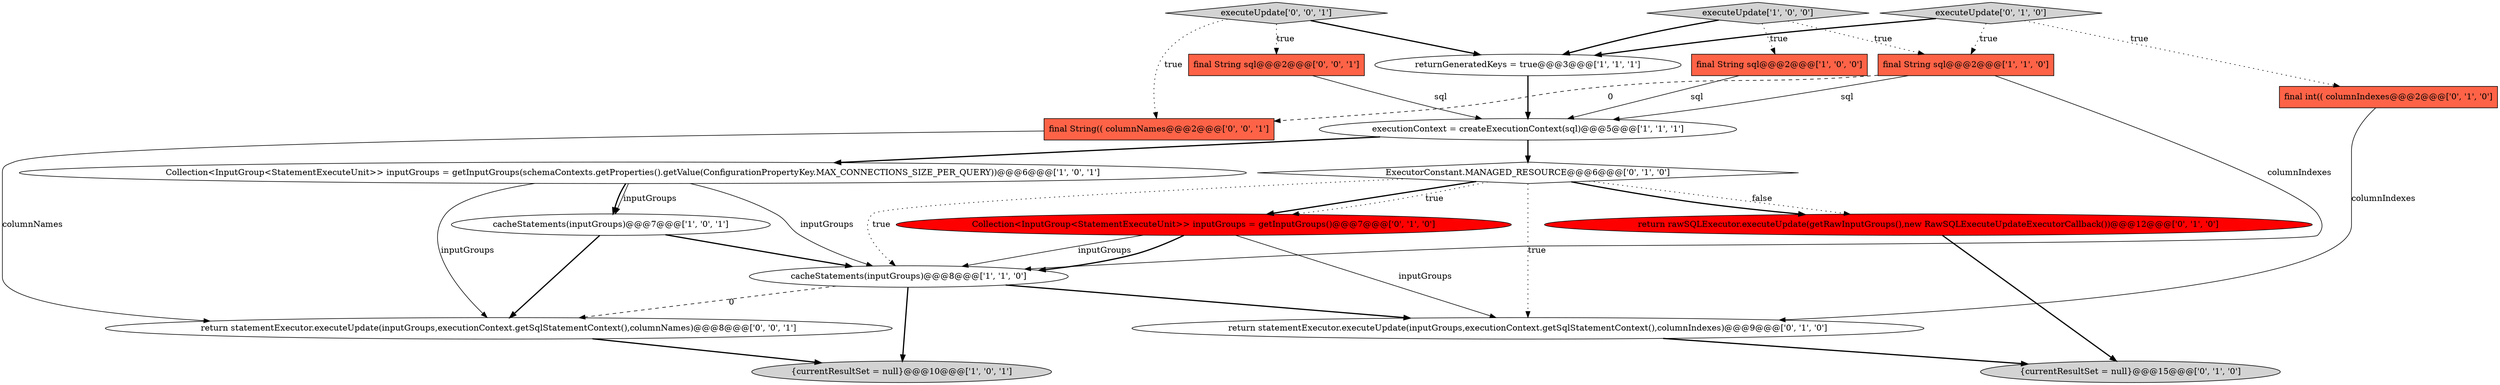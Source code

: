 digraph {
6 [style = filled, label = "final String sql@@@2@@@['1', '1', '0']", fillcolor = tomato, shape = box image = "AAA0AAABBB1BBB"];
1 [style = filled, label = "executeUpdate['1', '0', '0']", fillcolor = lightgray, shape = diamond image = "AAA0AAABBB1BBB"];
3 [style = filled, label = "cacheStatements(inputGroups)@@@8@@@['1', '1', '0']", fillcolor = white, shape = ellipse image = "AAA0AAABBB1BBB"];
10 [style = filled, label = "return statementExecutor.executeUpdate(inputGroups,executionContext.getSqlStatementContext(),columnIndexes)@@@9@@@['0', '1', '0']", fillcolor = white, shape = ellipse image = "AAA0AAABBB2BBB"];
0 [style = filled, label = "final String sql@@@2@@@['1', '0', '0']", fillcolor = tomato, shape = box image = "AAA0AAABBB1BBB"];
11 [style = filled, label = "Collection<InputGroup<StatementExecuteUnit>> inputGroups = getInputGroups()@@@7@@@['0', '1', '0']", fillcolor = red, shape = ellipse image = "AAA1AAABBB2BBB"];
16 [style = filled, label = "final String sql@@@2@@@['0', '0', '1']", fillcolor = tomato, shape = box image = "AAA0AAABBB3BBB"];
17 [style = filled, label = "final String(( columnNames@@@2@@@['0', '0', '1']", fillcolor = tomato, shape = box image = "AAA0AAABBB3BBB"];
18 [style = filled, label = "executeUpdate['0', '0', '1']", fillcolor = lightgray, shape = diamond image = "AAA0AAABBB3BBB"];
19 [style = filled, label = "return statementExecutor.executeUpdate(inputGroups,executionContext.getSqlStatementContext(),columnNames)@@@8@@@['0', '0', '1']", fillcolor = white, shape = ellipse image = "AAA0AAABBB3BBB"];
5 [style = filled, label = "{currentResultSet = null}@@@10@@@['1', '0', '1']", fillcolor = lightgray, shape = ellipse image = "AAA0AAABBB1BBB"];
2 [style = filled, label = "executionContext = createExecutionContext(sql)@@@5@@@['1', '1', '1']", fillcolor = white, shape = ellipse image = "AAA0AAABBB1BBB"];
13 [style = filled, label = "executeUpdate['0', '1', '0']", fillcolor = lightgray, shape = diamond image = "AAA0AAABBB2BBB"];
8 [style = filled, label = "Collection<InputGroup<StatementExecuteUnit>> inputGroups = getInputGroups(schemaContexts.getProperties().getValue(ConfigurationPropertyKey.MAX_CONNECTIONS_SIZE_PER_QUERY))@@@6@@@['1', '0', '1']", fillcolor = white, shape = ellipse image = "AAA0AAABBB1BBB"];
15 [style = filled, label = "return rawSQLExecutor.executeUpdate(getRawInputGroups(),new RawSQLExecuteUpdateExecutorCallback())@@@12@@@['0', '1', '0']", fillcolor = red, shape = ellipse image = "AAA1AAABBB2BBB"];
12 [style = filled, label = "final int(( columnIndexes@@@2@@@['0', '1', '0']", fillcolor = tomato, shape = box image = "AAA0AAABBB2BBB"];
7 [style = filled, label = "cacheStatements(inputGroups)@@@7@@@['1', '0', '1']", fillcolor = white, shape = ellipse image = "AAA0AAABBB1BBB"];
4 [style = filled, label = "returnGeneratedKeys = true@@@3@@@['1', '1', '1']", fillcolor = white, shape = ellipse image = "AAA0AAABBB1BBB"];
14 [style = filled, label = "{currentResultSet = null}@@@15@@@['0', '1', '0']", fillcolor = lightgray, shape = ellipse image = "AAA0AAABBB2BBB"];
9 [style = filled, label = "ExecutorConstant.MANAGED_RESOURCE@@@6@@@['0', '1', '0']", fillcolor = white, shape = diamond image = "AAA0AAABBB2BBB"];
13->6 [style = dotted, label="true"];
9->15 [style = dotted, label="false"];
16->2 [style = solid, label="sql"];
1->4 [style = bold, label=""];
9->11 [style = bold, label=""];
15->14 [style = bold, label=""];
13->12 [style = dotted, label="true"];
10->14 [style = bold, label=""];
18->16 [style = dotted, label="true"];
17->19 [style = solid, label="columnNames"];
9->11 [style = dotted, label="true"];
6->3 [style = solid, label="columnIndexes"];
0->2 [style = solid, label="sql"];
6->17 [style = dashed, label="0"];
11->10 [style = solid, label="inputGroups"];
4->2 [style = bold, label=""];
2->9 [style = bold, label=""];
8->7 [style = solid, label="inputGroups"];
7->3 [style = bold, label=""];
8->7 [style = bold, label=""];
12->10 [style = solid, label="columnIndexes"];
11->3 [style = solid, label="inputGroups"];
3->19 [style = dashed, label="0"];
19->5 [style = bold, label=""];
3->10 [style = bold, label=""];
3->5 [style = bold, label=""];
8->19 [style = solid, label="inputGroups"];
18->4 [style = bold, label=""];
11->3 [style = bold, label=""];
9->15 [style = bold, label=""];
1->6 [style = dotted, label="true"];
1->0 [style = dotted, label="true"];
18->17 [style = dotted, label="true"];
8->3 [style = solid, label="inputGroups"];
9->10 [style = dotted, label="true"];
6->2 [style = solid, label="sql"];
7->19 [style = bold, label=""];
9->3 [style = dotted, label="true"];
2->8 [style = bold, label=""];
13->4 [style = bold, label=""];
}
